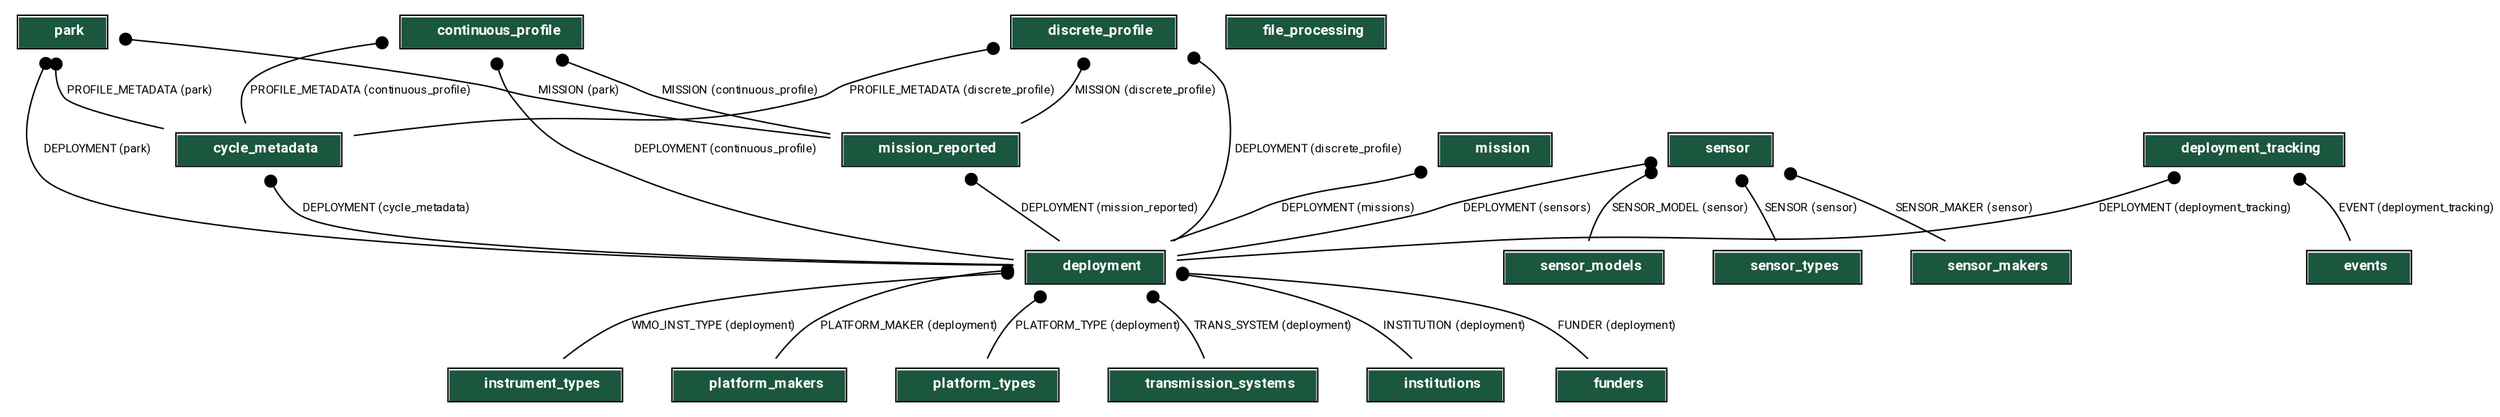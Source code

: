 digraph model_graph {
  // Dotfile by Django-Extensions graph_models
  // Created: 2021-05-20 08:52
  // Cli Options: -a env_data -X TokenProxy,LogEntry,Token,User,AbstractUser,Group,Permission,ContentType,Session,AbstractBaseSession -d

  fontname = "Roboto"
  fontsize = 8
  splines  = true

  node [
    fontname = "Roboto"
    fontsize = 8
    shape = "plaintext"
  ]

  edge [
    fontname = "Roboto"
    fontsize = 8
  ]

  // Labels


  deployments_models_deployment [label=<
    <TABLE BGCOLOR="white" BORDER="1" CELLBORDER="0" CELLSPACING="0">
    <TR><TD COLSPAN="2" CELLPADDING="5" ALIGN="CENTER" BGCOLOR="#1b563f">
    <FONT FACE="Roboto" COLOR="white" POINT-SIZE="10"><B>
    deployment
    </B></FONT></TD></TR>
  
    </TABLE>
    >]




  env_data_models_cycle_metadata [label=<
    <TABLE BGCOLOR="white" BORDER="1" CELLBORDER="0" CELLSPACING="0">
    <TR><TD COLSPAN="2" CELLPADDING="5" ALIGN="CENTER" BGCOLOR="#1b563f">
    <FONT FACE="Roboto" COLOR="white" POINT-SIZE="10"><B>
    cycle_metadata
    </B></FONT></TD></TR>
  
    </TABLE>
    >]

  env_data_models_mission_reported [label=<
    <TABLE BGCOLOR="white" BORDER="1" CELLBORDER="0" CELLSPACING="0">
    <TR><TD COLSPAN="2" CELLPADDING="5" ALIGN="CENTER" BGCOLOR="#1b563f">
    <FONT FACE="Roboto" COLOR="white" POINT-SIZE="10"><B>
    mission_reported
    </B></FONT></TD></TR>
  
    </TABLE>
    >]

  env_data_models_continuous_profile [label=<
    <TABLE BGCOLOR="white" BORDER="1" CELLBORDER="0" CELLSPACING="0">
    <TR><TD COLSPAN="2" CELLPADDING="5" ALIGN="CENTER" BGCOLOR="#1b563f">
    <FONT FACE="Roboto" COLOR="white" POINT-SIZE="10"><B>
    continuous_profile
    </B></FONT></TD></TR>
  
    </TABLE>
    >]

  env_data_models_discrete_profile [label=<
    <TABLE BGCOLOR="white" BORDER="1" CELLBORDER="0" CELLSPACING="0">
    <TR><TD COLSPAN="2" CELLPADDING="5" ALIGN="CENTER" BGCOLOR="#1b563f">
    <FONT FACE="Roboto" COLOR="white" POINT-SIZE="10"><B>
    discrete_profile
    </B></FONT></TD></TR>
  
    </TABLE>
    >]

  env_data_models_park [label=<
    <TABLE BGCOLOR="white" BORDER="1" CELLBORDER="0" CELLSPACING="0">
    <TR><TD COLSPAN="2" CELLPADDING="5" ALIGN="CENTER" BGCOLOR="#1b563f">
    <FONT FACE="Roboto" COLOR="white" POINT-SIZE="10"><B>
    park
    </B></FONT></TD></TR>
  
    </TABLE>
    >]




  missions_models_mission [label=<
    <TABLE BGCOLOR="white" BORDER="1" CELLBORDER="0" CELLSPACING="0">
    <TR><TD COLSPAN="2" CELLPADDING="5" ALIGN="CENTER" BGCOLOR="#1b563f">
    <FONT FACE="Roboto" COLOR="white" POINT-SIZE="10"><B>
    mission
    </B></FONT></TD></TR>
  
    </TABLE>
    >]




  sensors_models_sensor [label=<
    <TABLE BGCOLOR="white" BORDER="1" CELLBORDER="0" CELLSPACING="0">
    <TR><TD COLSPAN="2" CELLPADDING="5" ALIGN="CENTER" BGCOLOR="#1b563f">
    <FONT FACE="Roboto" COLOR="white" POINT-SIZE="10"><B>
    sensor
    </B></FONT></TD></TR>
  
    </TABLE>
    >]




  choices_models_sensor_types [label=<
    <TABLE BGCOLOR="white" BORDER="1" CELLBORDER="0" CELLSPACING="0">
    <TR><TD COLSPAN="2" CELLPADDING="5" ALIGN="CENTER" BGCOLOR="#1b563f">
    <FONT FACE="Roboto" COLOR="white" POINT-SIZE="10"><B>
    sensor_types
    </B></FONT></TD></TR>
  
    </TABLE>
    >]

  choices_models_sensor_makers [label=<
    <TABLE BGCOLOR="white" BORDER="1" CELLBORDER="0" CELLSPACING="0">
    <TR><TD COLSPAN="2" CELLPADDING="5" ALIGN="CENTER" BGCOLOR="#1b563f">
    <FONT FACE="Roboto" COLOR="white" POINT-SIZE="10"><B>
    sensor_makers
    </B></FONT></TD></TR>
  
    </TABLE>
    >]

  choices_models_sensor_models [label=<
    <TABLE BGCOLOR="white" BORDER="1" CELLBORDER="0" CELLSPACING="0">
    <TR><TD COLSPAN="2" CELLPADDING="5" ALIGN="CENTER" BGCOLOR="#1b563f">
    <FONT FACE="Roboto" COLOR="white" POINT-SIZE="10"><B>
    sensor_models
    </B></FONT></TD></TR>
  
    </TABLE>
    >]

  choices_models_instrument_types [label=<
    <TABLE BGCOLOR="white" BORDER="1" CELLBORDER="0" CELLSPACING="0">
    <TR><TD COLSPAN="2" CELLPADDING="5" ALIGN="CENTER" BGCOLOR="#1b563f">
    <FONT FACE="Roboto" COLOR="white" POINT-SIZE="10"><B>
    instrument_types
    </B></FONT></TD></TR>
  
    </TABLE>
    >]

  choices_models_platform_makers [label=<
    <TABLE BGCOLOR="white" BORDER="1" CELLBORDER="0" CELLSPACING="0">
    <TR><TD COLSPAN="2" CELLPADDING="5" ALIGN="CENTER" BGCOLOR="#1b563f">
    <FONT FACE="Roboto" COLOR="white" POINT-SIZE="10"><B>
    platform_makers
    </B></FONT></TD></TR>
  
    </TABLE>
    >]

  choices_models_platform_types [label=<
    <TABLE BGCOLOR="white" BORDER="1" CELLBORDER="0" CELLSPACING="0">
    <TR><TD COLSPAN="2" CELLPADDING="5" ALIGN="CENTER" BGCOLOR="#1b563f">
    <FONT FACE="Roboto" COLOR="white" POINT-SIZE="10"><B>
    platform_types
    </B></FONT></TD></TR>
  
    </TABLE>
    >]

  choices_models_transmission_systems [label=<
    <TABLE BGCOLOR="white" BORDER="1" CELLBORDER="0" CELLSPACING="0">
    <TR><TD COLSPAN="2" CELLPADDING="5" ALIGN="CENTER" BGCOLOR="#1b563f">
    <FONT FACE="Roboto" COLOR="white" POINT-SIZE="10"><B>
    transmission_systems
    </B></FONT></TD></TR>
  
    </TABLE>
    >]

  choices_models_institutions [label=<
    <TABLE BGCOLOR="white" BORDER="1" CELLBORDER="0" CELLSPACING="0">
    <TR><TD COLSPAN="2" CELLPADDING="5" ALIGN="CENTER" BGCOLOR="#1b563f">
    <FONT FACE="Roboto" COLOR="white" POINT-SIZE="10"><B>
    institutions
    </B></FONT></TD></TR>
  
    </TABLE>
    >]

  choices_models_funders [label=<
    <TABLE BGCOLOR="white" BORDER="1" CELLBORDER="0" CELLSPACING="0">
    <TR><TD COLSPAN="2" CELLPADDING="5" ALIGN="CENTER" BGCOLOR="#1b563f">
    <FONT FACE="Roboto" COLOR="white" POINT-SIZE="10"><B>
    funders
    </B></FONT></TD></TR>
  
    </TABLE>
    >]

  choices_models_events [label=<
    <TABLE BGCOLOR="white" BORDER="1" CELLBORDER="0" CELLSPACING="0">
    <TR><TD COLSPAN="2" CELLPADDING="5" ALIGN="CENTER" BGCOLOR="#1b563f">
    <FONT FACE="Roboto" COLOR="white" POINT-SIZE="10"><B>
    events
    </B></FONT></TD></TR>
  
    </TABLE>
    >]




  logs_models_file_processing [label=<
    <TABLE BGCOLOR="white" BORDER="1" CELLBORDER="0" CELLSPACING="0">
    <TR><TD COLSPAN="2" CELLPADDING="5" ALIGN="CENTER" BGCOLOR="#1b563f">
    <FONT FACE="Roboto" COLOR="white" POINT-SIZE="10"><B>
    file_processing
    </B></FONT></TD></TR>
  
    </TABLE>
    >]

  logs_models_deployment_tracking [label=<
    <TABLE BGCOLOR="white" BORDER="1" CELLBORDER="0" CELLSPACING="0">
    <TR><TD COLSPAN="2" CELLPADDING="5" ALIGN="CENTER" BGCOLOR="#1b563f">
    <FONT FACE="Roboto" COLOR="white" POINT-SIZE="10"><B>
    deployment_tracking
    </B></FONT></TD></TR>
  
    </TABLE>
    >]




  // Relations

  deployments_models_deployment -> choices_models_platform_makers
  [label=" PLATFORM_MAKER (deployment)"] [arrowhead=none, arrowtail=dot, dir=both];

  deployments_models_deployment -> choices_models_platform_types
  [label=" PLATFORM_TYPE (deployment)"] [arrowhead=none, arrowtail=dot, dir=both];

  deployments_models_deployment -> choices_models_instrument_types
  [label=" WMO_INST_TYPE (deployment)"] [arrowhead=none, arrowtail=dot, dir=both];

  deployments_models_deployment -> choices_models_transmission_systems
  [label=" TRANS_SYSTEM (deployment)"] [arrowhead=none, arrowtail=dot, dir=both];

  deployments_models_deployment -> choices_models_institutions
  [label=" INSTITUTION (deployment)"] [arrowhead=none, arrowtail=dot, dir=both];

  deployments_models_deployment -> choices_models_funders
  [label=" FUNDER (deployment)"] [arrowhead=none, arrowtail=dot, dir=both];


  env_data_models_cycle_metadata -> deployments_models_deployment
  [label=" DEPLOYMENT (cycle_metadata)"] [arrowhead=none, arrowtail=dot, dir=both];

  env_data_models_mission_reported -> deployments_models_deployment
  [label=" DEPLOYMENT (mission_reported)"] [arrowhead=none, arrowtail=dot, dir=both];

  env_data_models_continuous_profile -> deployments_models_deployment
  [label=" DEPLOYMENT (continuous_profile)"] [arrowhead=none, arrowtail=dot, dir=both];

  env_data_models_continuous_profile -> env_data_models_cycle_metadata
  [label=" PROFILE_METADATA (continuous_profile)"] [arrowhead=none, arrowtail=dot, dir=both];

  env_data_models_continuous_profile -> env_data_models_mission_reported
  [label=" MISSION (continuous_profile)"] [arrowhead=none, arrowtail=dot, dir=both];

  env_data_models_discrete_profile -> deployments_models_deployment
  [label=" DEPLOYMENT (discrete_profile)"] [arrowhead=none, arrowtail=dot, dir=both];

  env_data_models_discrete_profile -> env_data_models_cycle_metadata
  [label=" PROFILE_METADATA (discrete_profile)"] [arrowhead=none, arrowtail=dot, dir=both];

  env_data_models_discrete_profile -> env_data_models_mission_reported
  [label=" MISSION (discrete_profile)"] [arrowhead=none, arrowtail=dot, dir=both];

  env_data_models_park -> deployments_models_deployment
  [label=" DEPLOYMENT (park)"] [arrowhead=none, arrowtail=dot, dir=both];

  env_data_models_park -> env_data_models_cycle_metadata
  [label=" PROFILE_METADATA (park)"] [arrowhead=none, arrowtail=dot, dir=both];

  env_data_models_park -> env_data_models_mission_reported
  [label=" MISSION (park)"] [arrowhead=none, arrowtail=dot, dir=both];


  missions_models_mission -> deployments_models_deployment
  [label=" DEPLOYMENT (missions)"] [arrowhead=none, arrowtail=dot, dir=both];


  sensors_models_sensor -> deployments_models_deployment
  [label=" DEPLOYMENT (sensors)"] [arrowhead=none, arrowtail=dot, dir=both];

  sensors_models_sensor -> choices_models_sensor_types
  [label=" SENSOR (sensor)"] [arrowhead=none, arrowtail=dot, dir=both];

  sensors_models_sensor -> choices_models_sensor_makers
  [label=" SENSOR_MAKER (sensor)"] [arrowhead=none, arrowtail=dot, dir=both];

  sensors_models_sensor -> choices_models_sensor_models
  [label=" SENSOR_MODEL (sensor)"] [arrowhead=none, arrowtail=dot, dir=both];



  logs_models_deployment_tracking -> deployments_models_deployment
  [label=" DEPLOYMENT (deployment_tracking)"] [arrowhead=none, arrowtail=dot, dir=both];

  logs_models_deployment_tracking -> choices_models_events
  [label=" EVENT (deployment_tracking)"] [arrowhead=none, arrowtail=dot, dir=both];


}

